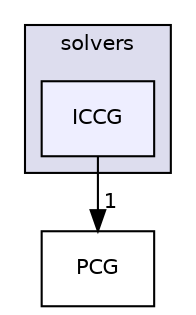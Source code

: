 digraph "src/OpenFOAM/matrices/lduMatrix/solvers/ICCG" {
  bgcolor=transparent;
  compound=true
  node [ fontsize="10", fontname="Helvetica"];
  edge [ labelfontsize="10", labelfontname="Helvetica"];
  subgraph clusterdir_f03e085f4fe95c9b32f7b904515484f9 {
    graph [ bgcolor="#ddddee", pencolor="black", label="solvers" fontname="Helvetica", fontsize="10", URL="dir_f03e085f4fe95c9b32f7b904515484f9.html"]
  dir_5ec41e9270b5d077e7da7da16451c1b6 [shape=box, label="ICCG", style="filled", fillcolor="#eeeeff", pencolor="black", URL="dir_5ec41e9270b5d077e7da7da16451c1b6.html"];
  }
  dir_9ddca40919c7b2a725368bb09447cb01 [shape=box label="PCG" URL="dir_9ddca40919c7b2a725368bb09447cb01.html"];
  dir_5ec41e9270b5d077e7da7da16451c1b6->dir_9ddca40919c7b2a725368bb09447cb01 [headlabel="1", labeldistance=1.5 headhref="dir_002255_002259.html"];
}
